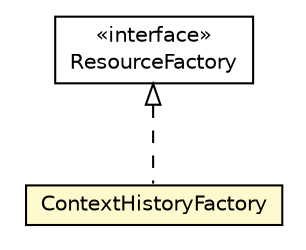 #!/usr/local/bin/dot
#
# Class diagram 
# Generated by UMLGraph version R5_6-24-gf6e263 (http://www.umlgraph.org/)
#

digraph G {
	edge [fontname="Helvetica",fontsize=10,labelfontname="Helvetica",labelfontsize=10];
	node [fontname="Helvetica",fontsize=10,shape=plaintext];
	nodesep=0.25;
	ranksep=0.5;
	// org.universAAL.ontology.ContextHistoryFactory
	c113278 [label=<<table title="org.universAAL.ontology.ContextHistoryFactory" border="0" cellborder="1" cellspacing="0" cellpadding="2" port="p" bgcolor="lemonChiffon" href="./ContextHistoryFactory.html">
		<tr><td><table border="0" cellspacing="0" cellpadding="1">
<tr><td align="center" balign="center"> ContextHistoryFactory </td></tr>
		</table></td></tr>
		</table>>, URL="./ContextHistoryFactory.html", fontname="Helvetica", fontcolor="black", fontsize=10.0];
	//org.universAAL.ontology.ContextHistoryFactory implements org.universAAL.middleware.rdf.ResourceFactory
	c113833:p -> c113278:p [dir=back,arrowtail=empty,style=dashed];
	// org.universAAL.middleware.rdf.ResourceFactory
	c113833 [label=<<table title="org.universAAL.middleware.rdf.ResourceFactory" border="0" cellborder="1" cellspacing="0" cellpadding="2" port="p" href="http://java.sun.com/j2se/1.4.2/docs/api/org/universAAL/middleware/rdf/ResourceFactory.html">
		<tr><td><table border="0" cellspacing="0" cellpadding="1">
<tr><td align="center" balign="center"> &#171;interface&#187; </td></tr>
<tr><td align="center" balign="center"> ResourceFactory </td></tr>
		</table></td></tr>
		</table>>, URL="http://java.sun.com/j2se/1.4.2/docs/api/org/universAAL/middleware/rdf/ResourceFactory.html", fontname="Helvetica", fontcolor="black", fontsize=10.0];
}

